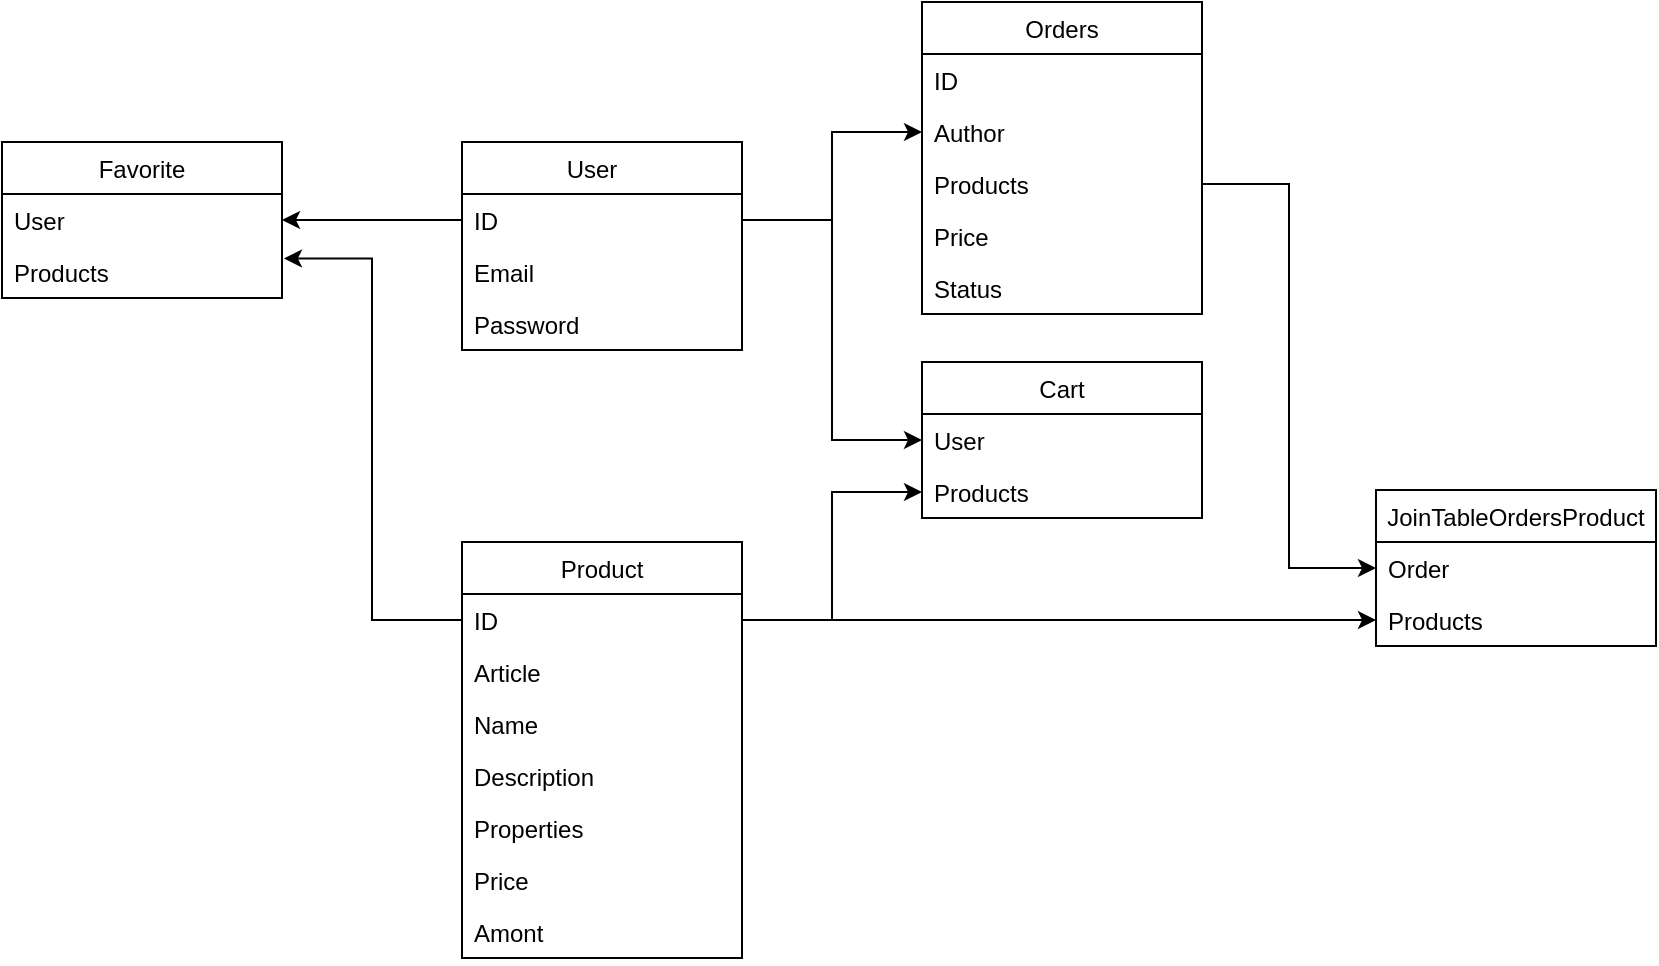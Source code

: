 <mxfile version="15.2.7" type="github">
  <diagram id="C5RBs43oDa-KdzZeNtuy" name="Page-1">
    <mxGraphModel dx="1838" dy="538" grid="1" gridSize="10" guides="1" tooltips="1" connect="1" arrows="1" fold="1" page="1" pageScale="1" pageWidth="827" pageHeight="1169" math="0" shadow="0">
      <root>
        <mxCell id="WIyWlLk6GJQsqaUBKTNV-0" />
        <mxCell id="WIyWlLk6GJQsqaUBKTNV-1" parent="WIyWlLk6GJQsqaUBKTNV-0" />
        <mxCell id="MaThxi7W3gCnW3MBt-vY-0" value="User   " style="swimlane;fontStyle=0;childLayout=stackLayout;horizontal=1;startSize=26;horizontalStack=0;resizeParent=1;resizeParentMax=0;resizeLast=0;collapsible=1;marginBottom=0;" vertex="1" parent="WIyWlLk6GJQsqaUBKTNV-1">
          <mxGeometry x="160" y="160" width="140" height="104" as="geometry" />
        </mxCell>
        <mxCell id="MaThxi7W3gCnW3MBt-vY-1" value="ID" style="text;strokeColor=none;fillColor=none;align=left;verticalAlign=top;spacingLeft=4;spacingRight=4;overflow=hidden;rotatable=0;points=[[0,0.5],[1,0.5]];portConstraint=eastwest;" vertex="1" parent="MaThxi7W3gCnW3MBt-vY-0">
          <mxGeometry y="26" width="140" height="26" as="geometry" />
        </mxCell>
        <mxCell id="MaThxi7W3gCnW3MBt-vY-4" value="Email" style="text;strokeColor=none;fillColor=none;align=left;verticalAlign=top;spacingLeft=4;spacingRight=4;overflow=hidden;rotatable=0;points=[[0,0.5],[1,0.5]];portConstraint=eastwest;" vertex="1" parent="MaThxi7W3gCnW3MBt-vY-0">
          <mxGeometry y="52" width="140" height="26" as="geometry" />
        </mxCell>
        <mxCell id="MaThxi7W3gCnW3MBt-vY-2" value="Password" style="text;strokeColor=none;fillColor=none;align=left;verticalAlign=top;spacingLeft=4;spacingRight=4;overflow=hidden;rotatable=0;points=[[0,0.5],[1,0.5]];portConstraint=eastwest;" vertex="1" parent="MaThxi7W3gCnW3MBt-vY-0">
          <mxGeometry y="78" width="140" height="26" as="geometry" />
        </mxCell>
        <mxCell id="MaThxi7W3gCnW3MBt-vY-5" value="Orders" style="swimlane;fontStyle=0;childLayout=stackLayout;horizontal=1;startSize=26;horizontalStack=0;resizeParent=1;resizeParentMax=0;resizeLast=0;collapsible=1;marginBottom=0;" vertex="1" parent="WIyWlLk6GJQsqaUBKTNV-1">
          <mxGeometry x="390" y="90" width="140" height="156" as="geometry" />
        </mxCell>
        <mxCell id="MaThxi7W3gCnW3MBt-vY-6" value="ID" style="text;strokeColor=none;fillColor=none;align=left;verticalAlign=top;spacingLeft=4;spacingRight=4;overflow=hidden;rotatable=0;points=[[0,0.5],[1,0.5]];portConstraint=eastwest;" vertex="1" parent="MaThxi7W3gCnW3MBt-vY-5">
          <mxGeometry y="26" width="140" height="26" as="geometry" />
        </mxCell>
        <mxCell id="MaThxi7W3gCnW3MBt-vY-7" value="Author" style="text;strokeColor=none;fillColor=none;align=left;verticalAlign=top;spacingLeft=4;spacingRight=4;overflow=hidden;rotatable=0;points=[[0,0.5],[1,0.5]];portConstraint=eastwest;" vertex="1" parent="MaThxi7W3gCnW3MBt-vY-5">
          <mxGeometry y="52" width="140" height="26" as="geometry" />
        </mxCell>
        <mxCell id="MaThxi7W3gCnW3MBt-vY-8" value="Products" style="text;strokeColor=none;fillColor=none;align=left;verticalAlign=top;spacingLeft=4;spacingRight=4;overflow=hidden;rotatable=0;points=[[0,0.5],[1,0.5]];portConstraint=eastwest;" vertex="1" parent="MaThxi7W3gCnW3MBt-vY-5">
          <mxGeometry y="78" width="140" height="26" as="geometry" />
        </mxCell>
        <mxCell id="MaThxi7W3gCnW3MBt-vY-41" value="Price" style="text;strokeColor=none;fillColor=none;align=left;verticalAlign=top;spacingLeft=4;spacingRight=4;overflow=hidden;rotatable=0;points=[[0,0.5],[1,0.5]];portConstraint=eastwest;" vertex="1" parent="MaThxi7W3gCnW3MBt-vY-5">
          <mxGeometry y="104" width="140" height="26" as="geometry" />
        </mxCell>
        <mxCell id="MaThxi7W3gCnW3MBt-vY-42" value="Status" style="text;strokeColor=none;fillColor=none;align=left;verticalAlign=top;spacingLeft=4;spacingRight=4;overflow=hidden;rotatable=0;points=[[0,0.5],[1,0.5]];portConstraint=eastwest;" vertex="1" parent="MaThxi7W3gCnW3MBt-vY-5">
          <mxGeometry y="130" width="140" height="26" as="geometry" />
        </mxCell>
        <mxCell id="MaThxi7W3gCnW3MBt-vY-9" value="Product" style="swimlane;fontStyle=0;childLayout=stackLayout;horizontal=1;startSize=26;horizontalStack=0;resizeParent=1;resizeParentMax=0;resizeLast=0;collapsible=1;marginBottom=0;" vertex="1" parent="WIyWlLk6GJQsqaUBKTNV-1">
          <mxGeometry x="160" y="360" width="140" height="208" as="geometry" />
        </mxCell>
        <mxCell id="MaThxi7W3gCnW3MBt-vY-10" value="ID" style="text;strokeColor=none;fillColor=none;align=left;verticalAlign=top;spacingLeft=4;spacingRight=4;overflow=hidden;rotatable=0;points=[[0,0.5],[1,0.5]];portConstraint=eastwest;" vertex="1" parent="MaThxi7W3gCnW3MBt-vY-9">
          <mxGeometry y="26" width="140" height="26" as="geometry" />
        </mxCell>
        <mxCell id="MaThxi7W3gCnW3MBt-vY-11" value="Article" style="text;strokeColor=none;fillColor=none;align=left;verticalAlign=top;spacingLeft=4;spacingRight=4;overflow=hidden;rotatable=0;points=[[0,0.5],[1,0.5]];portConstraint=eastwest;" vertex="1" parent="MaThxi7W3gCnW3MBt-vY-9">
          <mxGeometry y="52" width="140" height="26" as="geometry" />
        </mxCell>
        <mxCell id="MaThxi7W3gCnW3MBt-vY-12" value="Name" style="text;strokeColor=none;fillColor=none;align=left;verticalAlign=top;spacingLeft=4;spacingRight=4;overflow=hidden;rotatable=0;points=[[0,0.5],[1,0.5]];portConstraint=eastwest;" vertex="1" parent="MaThxi7W3gCnW3MBt-vY-9">
          <mxGeometry y="78" width="140" height="26" as="geometry" />
        </mxCell>
        <mxCell id="MaThxi7W3gCnW3MBt-vY-13" value="Description" style="text;strokeColor=none;fillColor=none;align=left;verticalAlign=top;spacingLeft=4;spacingRight=4;overflow=hidden;rotatable=0;points=[[0,0.5],[1,0.5]];portConstraint=eastwest;" vertex="1" parent="MaThxi7W3gCnW3MBt-vY-9">
          <mxGeometry y="104" width="140" height="26" as="geometry" />
        </mxCell>
        <mxCell id="MaThxi7W3gCnW3MBt-vY-19" value="Properties " style="text;strokeColor=none;fillColor=none;align=left;verticalAlign=top;spacingLeft=4;spacingRight=4;overflow=hidden;rotatable=0;points=[[0,0.5],[1,0.5]];portConstraint=eastwest;" vertex="1" parent="MaThxi7W3gCnW3MBt-vY-9">
          <mxGeometry y="130" width="140" height="26" as="geometry" />
        </mxCell>
        <mxCell id="MaThxi7W3gCnW3MBt-vY-20" value="Price" style="text;strokeColor=none;fillColor=none;align=left;verticalAlign=top;spacingLeft=4;spacingRight=4;overflow=hidden;rotatable=0;points=[[0,0.5],[1,0.5]];portConstraint=eastwest;" vertex="1" parent="MaThxi7W3gCnW3MBt-vY-9">
          <mxGeometry y="156" width="140" height="26" as="geometry" />
        </mxCell>
        <mxCell id="MaThxi7W3gCnW3MBt-vY-21" value="Amont" style="text;strokeColor=none;fillColor=none;align=left;verticalAlign=top;spacingLeft=4;spacingRight=4;overflow=hidden;rotatable=0;points=[[0,0.5],[1,0.5]];portConstraint=eastwest;" vertex="1" parent="MaThxi7W3gCnW3MBt-vY-9">
          <mxGeometry y="182" width="140" height="26" as="geometry" />
        </mxCell>
        <mxCell id="MaThxi7W3gCnW3MBt-vY-22" value="Cart" style="swimlane;fontStyle=0;childLayout=stackLayout;horizontal=1;startSize=26;horizontalStack=0;resizeParent=1;resizeParentMax=0;resizeLast=0;collapsible=1;marginBottom=0;" vertex="1" parent="WIyWlLk6GJQsqaUBKTNV-1">
          <mxGeometry x="390" y="270" width="140" height="78" as="geometry" />
        </mxCell>
        <mxCell id="MaThxi7W3gCnW3MBt-vY-25" value="User" style="text;strokeColor=none;fillColor=none;align=left;verticalAlign=top;spacingLeft=4;spacingRight=4;overflow=hidden;rotatable=0;points=[[0,0.5],[1,0.5]];portConstraint=eastwest;" vertex="1" parent="MaThxi7W3gCnW3MBt-vY-22">
          <mxGeometry y="26" width="140" height="26" as="geometry" />
        </mxCell>
        <mxCell id="MaThxi7W3gCnW3MBt-vY-24" value="Products" style="text;strokeColor=none;fillColor=none;align=left;verticalAlign=top;spacingLeft=4;spacingRight=4;overflow=hidden;rotatable=0;points=[[0,0.5],[1,0.5]];portConstraint=eastwest;" vertex="1" parent="MaThxi7W3gCnW3MBt-vY-22">
          <mxGeometry y="52" width="140" height="26" as="geometry" />
        </mxCell>
        <mxCell id="MaThxi7W3gCnW3MBt-vY-37" style="edgeStyle=orthogonalEdgeStyle;rounded=0;orthogonalLoop=1;jettySize=auto;html=1;" edge="1" parent="WIyWlLk6GJQsqaUBKTNV-1" source="MaThxi7W3gCnW3MBt-vY-10" target="MaThxi7W3gCnW3MBt-vY-24">
          <mxGeometry relative="1" as="geometry" />
        </mxCell>
        <mxCell id="MaThxi7W3gCnW3MBt-vY-38" style="edgeStyle=orthogonalEdgeStyle;rounded=0;orthogonalLoop=1;jettySize=auto;html=1;entryX=0;entryY=0.5;entryDx=0;entryDy=0;" edge="1" parent="WIyWlLk6GJQsqaUBKTNV-1" source="MaThxi7W3gCnW3MBt-vY-1" target="MaThxi7W3gCnW3MBt-vY-25">
          <mxGeometry relative="1" as="geometry" />
        </mxCell>
        <mxCell id="MaThxi7W3gCnW3MBt-vY-39" style="edgeStyle=orthogonalEdgeStyle;rounded=0;orthogonalLoop=1;jettySize=auto;html=1;" edge="1" parent="WIyWlLk6GJQsqaUBKTNV-1" source="MaThxi7W3gCnW3MBt-vY-1" target="MaThxi7W3gCnW3MBt-vY-7">
          <mxGeometry relative="1" as="geometry" />
        </mxCell>
        <mxCell id="MaThxi7W3gCnW3MBt-vY-43" value="JoinTableOrdersProduct" style="swimlane;fontStyle=0;childLayout=stackLayout;horizontal=1;startSize=26;horizontalStack=0;resizeParent=1;resizeParentMax=0;resizeLast=0;collapsible=1;marginBottom=0;" vertex="1" parent="WIyWlLk6GJQsqaUBKTNV-1">
          <mxGeometry x="617" y="334" width="140" height="78" as="geometry" />
        </mxCell>
        <mxCell id="MaThxi7W3gCnW3MBt-vY-44" value="Order" style="text;strokeColor=none;fillColor=none;align=left;verticalAlign=top;spacingLeft=4;spacingRight=4;overflow=hidden;rotatable=0;points=[[0,0.5],[1,0.5]];portConstraint=eastwest;" vertex="1" parent="MaThxi7W3gCnW3MBt-vY-43">
          <mxGeometry y="26" width="140" height="26" as="geometry" />
        </mxCell>
        <mxCell id="MaThxi7W3gCnW3MBt-vY-45" value="Products" style="text;strokeColor=none;fillColor=none;align=left;verticalAlign=top;spacingLeft=4;spacingRight=4;overflow=hidden;rotatable=0;points=[[0,0.5],[1,0.5]];portConstraint=eastwest;" vertex="1" parent="MaThxi7W3gCnW3MBt-vY-43">
          <mxGeometry y="52" width="140" height="26" as="geometry" />
        </mxCell>
        <mxCell id="MaThxi7W3gCnW3MBt-vY-46" style="edgeStyle=orthogonalEdgeStyle;rounded=0;orthogonalLoop=1;jettySize=auto;html=1;" edge="1" parent="WIyWlLk6GJQsqaUBKTNV-1" source="MaThxi7W3gCnW3MBt-vY-10" target="MaThxi7W3gCnW3MBt-vY-45">
          <mxGeometry relative="1" as="geometry" />
        </mxCell>
        <mxCell id="MaThxi7W3gCnW3MBt-vY-47" style="edgeStyle=orthogonalEdgeStyle;rounded=0;orthogonalLoop=1;jettySize=auto;html=1;" edge="1" parent="WIyWlLk6GJQsqaUBKTNV-1" source="MaThxi7W3gCnW3MBt-vY-8" target="MaThxi7W3gCnW3MBt-vY-44">
          <mxGeometry relative="1" as="geometry" />
        </mxCell>
        <mxCell id="MaThxi7W3gCnW3MBt-vY-48" value="Favorite" style="swimlane;fontStyle=0;childLayout=stackLayout;horizontal=1;startSize=26;horizontalStack=0;resizeParent=1;resizeParentMax=0;resizeLast=0;collapsible=1;marginBottom=0;" vertex="1" parent="WIyWlLk6GJQsqaUBKTNV-1">
          <mxGeometry x="-70" y="160" width="140" height="78" as="geometry" />
        </mxCell>
        <mxCell id="MaThxi7W3gCnW3MBt-vY-49" value="User" style="text;strokeColor=none;fillColor=none;align=left;verticalAlign=top;spacingLeft=4;spacingRight=4;overflow=hidden;rotatable=0;points=[[0,0.5],[1,0.5]];portConstraint=eastwest;" vertex="1" parent="MaThxi7W3gCnW3MBt-vY-48">
          <mxGeometry y="26" width="140" height="26" as="geometry" />
        </mxCell>
        <mxCell id="MaThxi7W3gCnW3MBt-vY-50" value="Products" style="text;strokeColor=none;fillColor=none;align=left;verticalAlign=top;spacingLeft=4;spacingRight=4;overflow=hidden;rotatable=0;points=[[0,0.5],[1,0.5]];portConstraint=eastwest;" vertex="1" parent="MaThxi7W3gCnW3MBt-vY-48">
          <mxGeometry y="52" width="140" height="26" as="geometry" />
        </mxCell>
        <mxCell id="MaThxi7W3gCnW3MBt-vY-51" style="edgeStyle=orthogonalEdgeStyle;rounded=0;orthogonalLoop=1;jettySize=auto;html=1;" edge="1" parent="WIyWlLk6GJQsqaUBKTNV-1" source="MaThxi7W3gCnW3MBt-vY-1" target="MaThxi7W3gCnW3MBt-vY-49">
          <mxGeometry relative="1" as="geometry" />
        </mxCell>
        <mxCell id="MaThxi7W3gCnW3MBt-vY-52" style="edgeStyle=orthogonalEdgeStyle;rounded=0;orthogonalLoop=1;jettySize=auto;html=1;entryX=1.007;entryY=0.239;entryDx=0;entryDy=0;entryPerimeter=0;" edge="1" parent="WIyWlLk6GJQsqaUBKTNV-1" source="MaThxi7W3gCnW3MBt-vY-10" target="MaThxi7W3gCnW3MBt-vY-50">
          <mxGeometry relative="1" as="geometry" />
        </mxCell>
      </root>
    </mxGraphModel>
  </diagram>
</mxfile>

